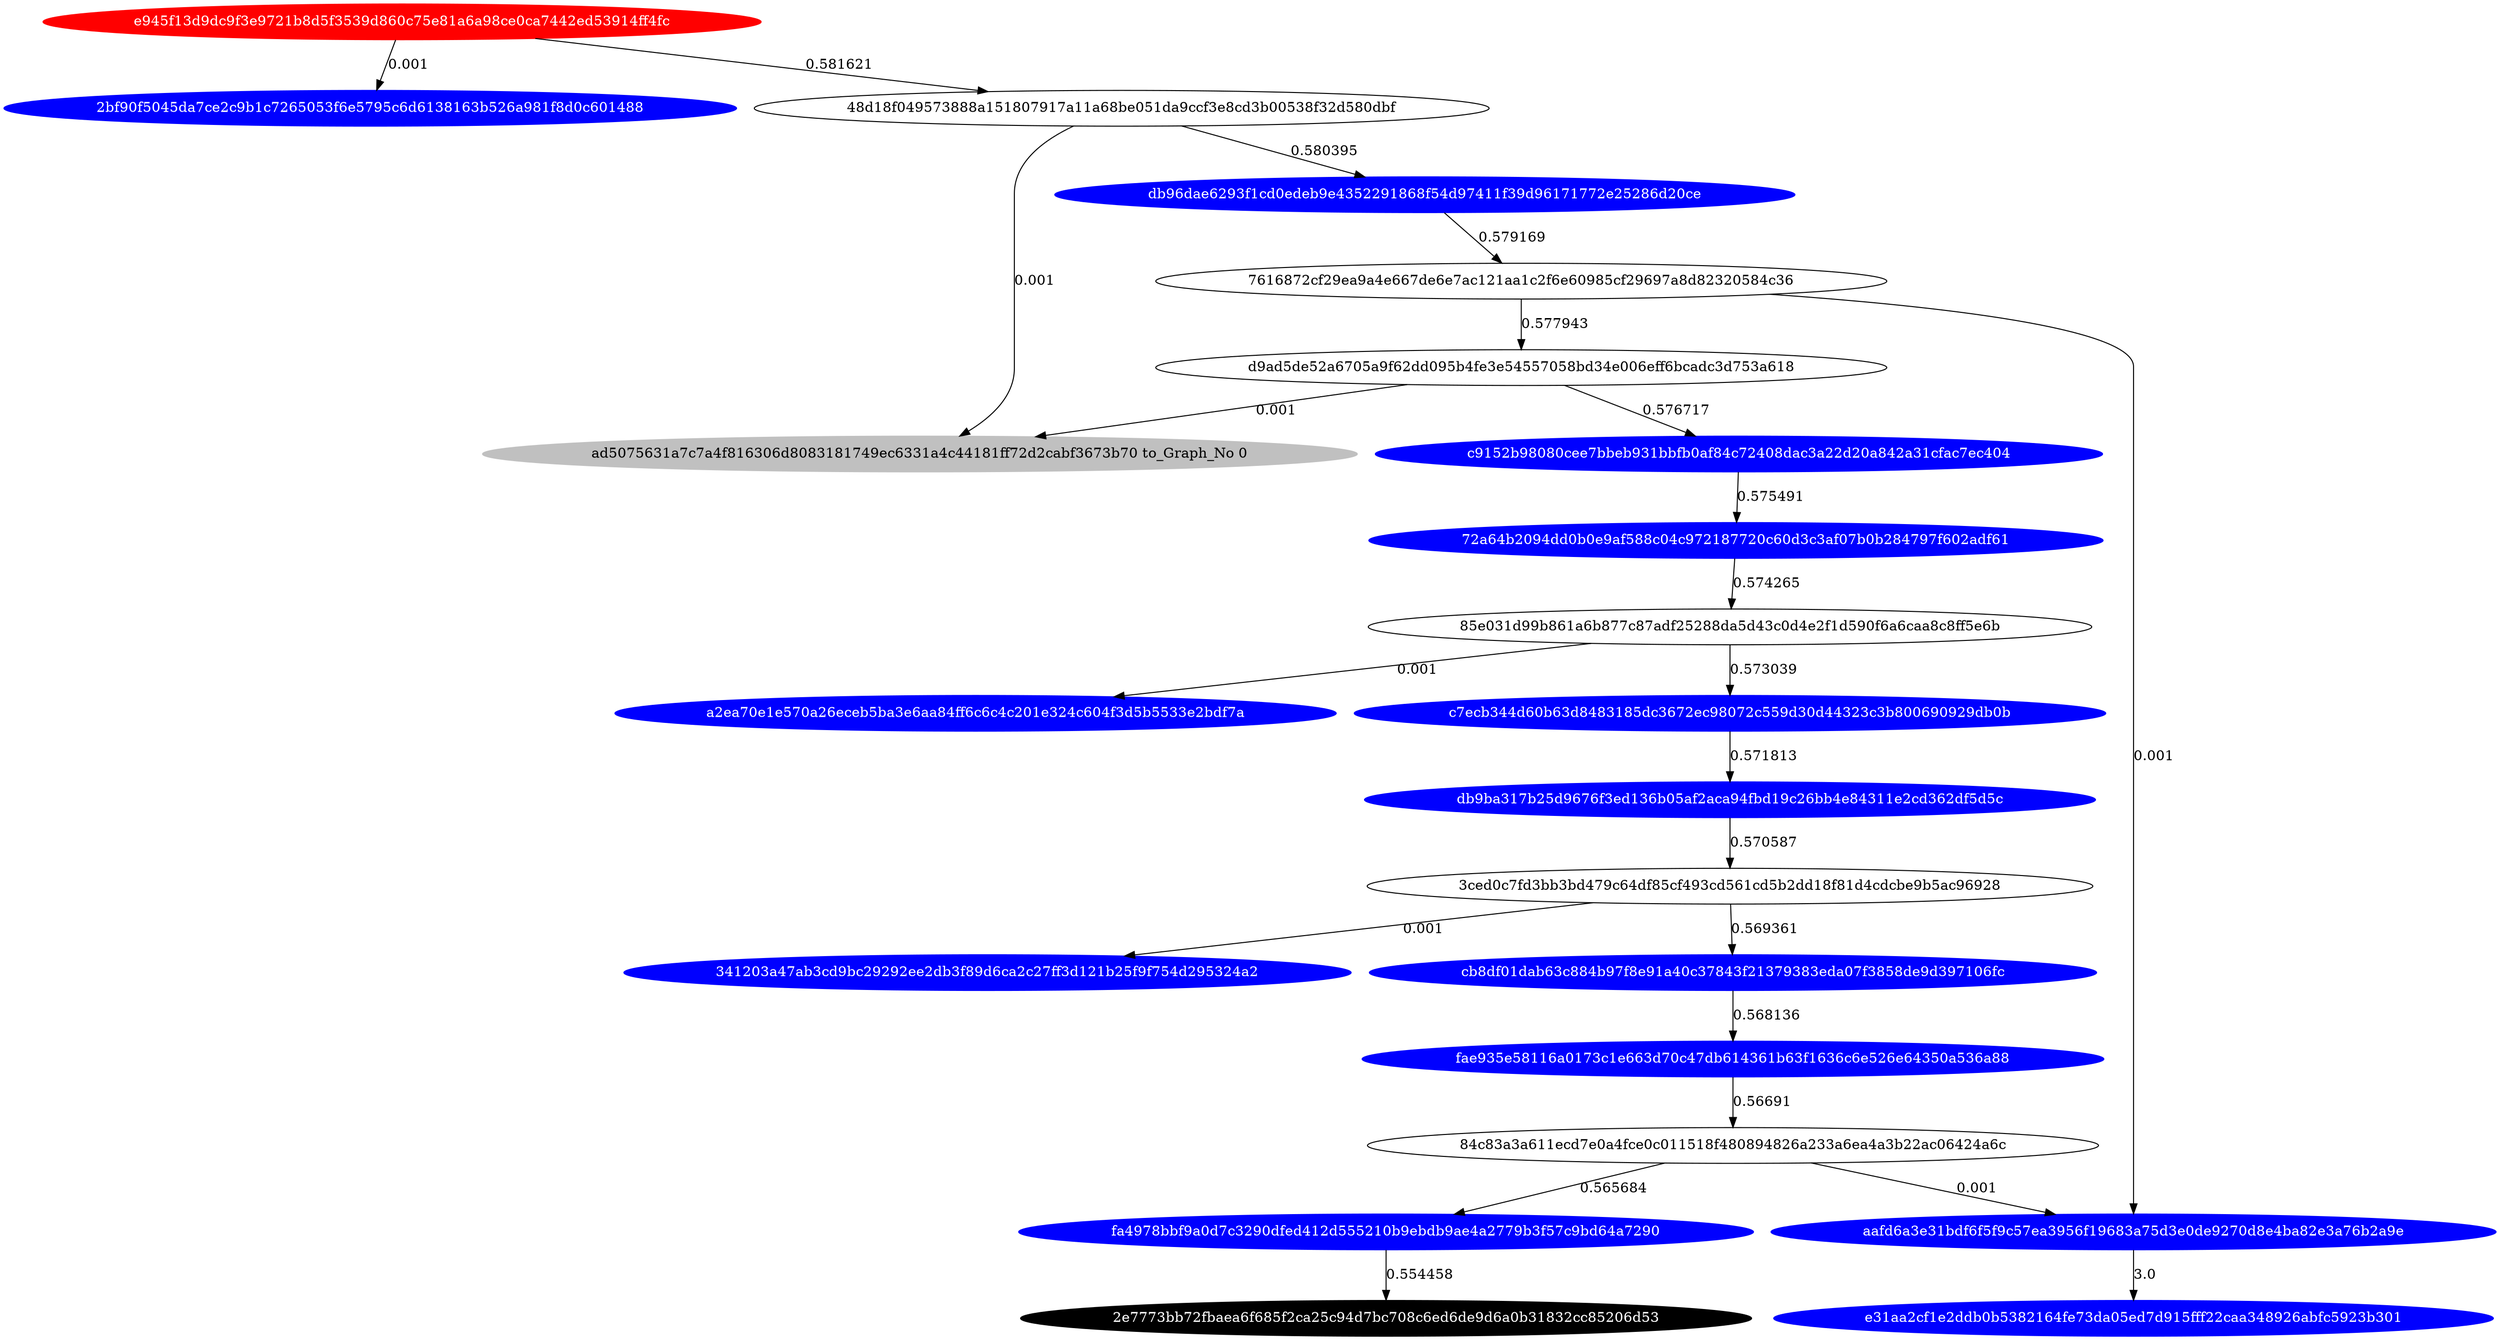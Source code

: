 digraph G{rankdir=TB;layout=dot;
"e945f13d9dc9f3e9721b8d5f3539d860c75e81a6a98ce0ca7442ed53914ff4fc" [style="solid,filled",color=red,fontcolor=white];
"341203a47ab3cd9bc29292ee2db3f89d6ca2c27ff3d121b25f9f754d295324a2" [style="solid,filled",color=blue,fontcolor=white];
"e31aa2cf1e2ddb0b5382164fe73da05ed7d915fff22caa348926abfc5923b301" [style="solid,filled",color=blue,fontcolor=white];
"db9ba317b25d9676f3ed136b05af2aca94fbd19c26bb4e84311e2cd362df5d5c" [style="solid,filled",color=blue,fontcolor=white];
"fae935e58116a0173c1e663d70c47db614361b63f1636c6e526e64350a536a88" [style="solid,filled",color=blue,fontcolor=white];
"72a64b2094dd0b0e9af588c04c972187720c60d3c3af07b0b284797f602adf61" [style="solid,filled",color=blue,fontcolor=white];
"ad5075631a7c7a4f816306d8083181749ec6331a4c44181ff72d2cabf3673b70" [style="solid,filled",color=gray,fontcolor=black,label= "ad5075631a7c7a4f816306d8083181749ec6331a4c44181ff72d2cabf3673b70 to_Graph_No 0"];
"2e7773bb72fbaea6f685f2ca25c94d7bc708c6ed6de9d6a0b31832cc85206d53" [style="solid,filled",color=black,fontcolor=white];
"cb8df01dab63c884b97f8e91a40c37843f21379383eda07f3858de9d397106fc" [style="solid,filled",color=blue,fontcolor=white];
"fa4978bbf9a0d7c3290dfed412d555210b9ebdb9ae4a2779b3f57c9bd64a7290" [style="solid,filled",color=blue,fontcolor=white];
"aafd6a3e31bdf6f5f9c57ea3956f19683a75d3e0de9270d8e4ba82e3a76b2a9e" [style="solid,filled",color=blue,fontcolor=white];
"2bf90f5045da7ce2c9b1c7265053f6e5795c6d6138163b526a981f8d0c601488" [style="solid,filled",color=blue,fontcolor=white];
"a2ea70e1e570a26eceb5ba3e6aa84ff6c6c4c201e324c604f3d5b5533e2bdf7a" [style="solid,filled",color=blue,fontcolor=white];
"c7ecb344d60b63d8483185dc3672ec98072c559d30d44323c3b800690929db0b" [style="solid,filled",color=blue,fontcolor=white];
"db96dae6293f1cd0edeb9e4352291868f54d97411f39d96171772e25286d20ce" [style="solid,filled",color=blue,fontcolor=white];
"c9152b98080cee7bbeb931bbfb0af84c72408dac3a22d20a842a31cfac7ec404" [style="solid,filled",color=blue,fontcolor=white];
"84c83a3a611ecd7e0a4fce0c011518f480894826a233a6ea4a3b22ac06424a6c" -> "aafd6a3e31bdf6f5f9c57ea3956f19683a75d3e0de9270d8e4ba82e3a76b2a9e" [label=0.001];
"48d18f049573888a151807917a11a68be051da9ccf3e8cd3b00538f32d580dbf" -> "ad5075631a7c7a4f816306d8083181749ec6331a4c44181ff72d2cabf3673b70" [label=0.001];
"d9ad5de52a6705a9f62dd095b4fe3e54557058bd34e006eff6bcadc3d753a618" -> "ad5075631a7c7a4f816306d8083181749ec6331a4c44181ff72d2cabf3673b70" [label=0.001];
"7616872cf29ea9a4e667de6e7ac121aa1c2f6e60985cf29697a8d82320584c36" -> "aafd6a3e31bdf6f5f9c57ea3956f19683a75d3e0de9270d8e4ba82e3a76b2a9e" [label=0.001];
"cb8df01dab63c884b97f8e91a40c37843f21379383eda07f3858de9d397106fc" -> "fae935e58116a0173c1e663d70c47db614361b63f1636c6e526e64350a536a88" [label=0.568136];
"db96dae6293f1cd0edeb9e4352291868f54d97411f39d96171772e25286d20ce" -> "7616872cf29ea9a4e667de6e7ac121aa1c2f6e60985cf29697a8d82320584c36" [label=0.579169];
"fa4978bbf9a0d7c3290dfed412d555210b9ebdb9ae4a2779b3f57c9bd64a7290" -> "2e7773bb72fbaea6f685f2ca25c94d7bc708c6ed6de9d6a0b31832cc85206d53" [label=0.554458];
"84c83a3a611ecd7e0a4fce0c011518f480894826a233a6ea4a3b22ac06424a6c" -> "fa4978bbf9a0d7c3290dfed412d555210b9ebdb9ae4a2779b3f57c9bd64a7290" [label=0.565684];
"c7ecb344d60b63d8483185dc3672ec98072c559d30d44323c3b800690929db0b" -> "db9ba317b25d9676f3ed136b05af2aca94fbd19c26bb4e84311e2cd362df5d5c" [label=0.571813];
"fae935e58116a0173c1e663d70c47db614361b63f1636c6e526e64350a536a88" -> "84c83a3a611ecd7e0a4fce0c011518f480894826a233a6ea4a3b22ac06424a6c" [label=0.56691];
"7616872cf29ea9a4e667de6e7ac121aa1c2f6e60985cf29697a8d82320584c36" -> "d9ad5de52a6705a9f62dd095b4fe3e54557058bd34e006eff6bcadc3d753a618" [label=0.577943];
"3ced0c7fd3bb3bd479c64df85cf493cd561cd5b2dd18f81d4cdcbe9b5ac96928" -> "cb8df01dab63c884b97f8e91a40c37843f21379383eda07f3858de9d397106fc" [label=0.569361];
"48d18f049573888a151807917a11a68be051da9ccf3e8cd3b00538f32d580dbf" -> "db96dae6293f1cd0edeb9e4352291868f54d97411f39d96171772e25286d20ce" [label=0.580395];
"72a64b2094dd0b0e9af588c04c972187720c60d3c3af07b0b284797f602adf61" -> "85e031d99b861a6b877c87adf25288da5d43c0d4e2f1d590f6a6caa8c8ff5e6b" [label=0.574265];
"d9ad5de52a6705a9f62dd095b4fe3e54557058bd34e006eff6bcadc3d753a618" -> "c9152b98080cee7bbeb931bbfb0af84c72408dac3a22d20a842a31cfac7ec404" [label=0.576717];
"c9152b98080cee7bbeb931bbfb0af84c72408dac3a22d20a842a31cfac7ec404" -> "72a64b2094dd0b0e9af588c04c972187720c60d3c3af07b0b284797f602adf61" [label=0.575491];
"aafd6a3e31bdf6f5f9c57ea3956f19683a75d3e0de9270d8e4ba82e3a76b2a9e" -> "e31aa2cf1e2ddb0b5382164fe73da05ed7d915fff22caa348926abfc5923b301" [label=3.0];
"e945f13d9dc9f3e9721b8d5f3539d860c75e81a6a98ce0ca7442ed53914ff4fc" -> "2bf90f5045da7ce2c9b1c7265053f6e5795c6d6138163b526a981f8d0c601488" [label=0.001];
"db9ba317b25d9676f3ed136b05af2aca94fbd19c26bb4e84311e2cd362df5d5c" -> "3ced0c7fd3bb3bd479c64df85cf493cd561cd5b2dd18f81d4cdcbe9b5ac96928" [label=0.570587];
"3ced0c7fd3bb3bd479c64df85cf493cd561cd5b2dd18f81d4cdcbe9b5ac96928" -> "341203a47ab3cd9bc29292ee2db3f89d6ca2c27ff3d121b25f9f754d295324a2" [label=0.001];
"85e031d99b861a6b877c87adf25288da5d43c0d4e2f1d590f6a6caa8c8ff5e6b" -> "a2ea70e1e570a26eceb5ba3e6aa84ff6c6c4c201e324c604f3d5b5533e2bdf7a" [label=0.001];
"85e031d99b861a6b877c87adf25288da5d43c0d4e2f1d590f6a6caa8c8ff5e6b" -> "c7ecb344d60b63d8483185dc3672ec98072c559d30d44323c3b800690929db0b" [label=0.573039];
"e945f13d9dc9f3e9721b8d5f3539d860c75e81a6a98ce0ca7442ed53914ff4fc" -> "48d18f049573888a151807917a11a68be051da9ccf3e8cd3b00538f32d580dbf" [label=0.581621];
}